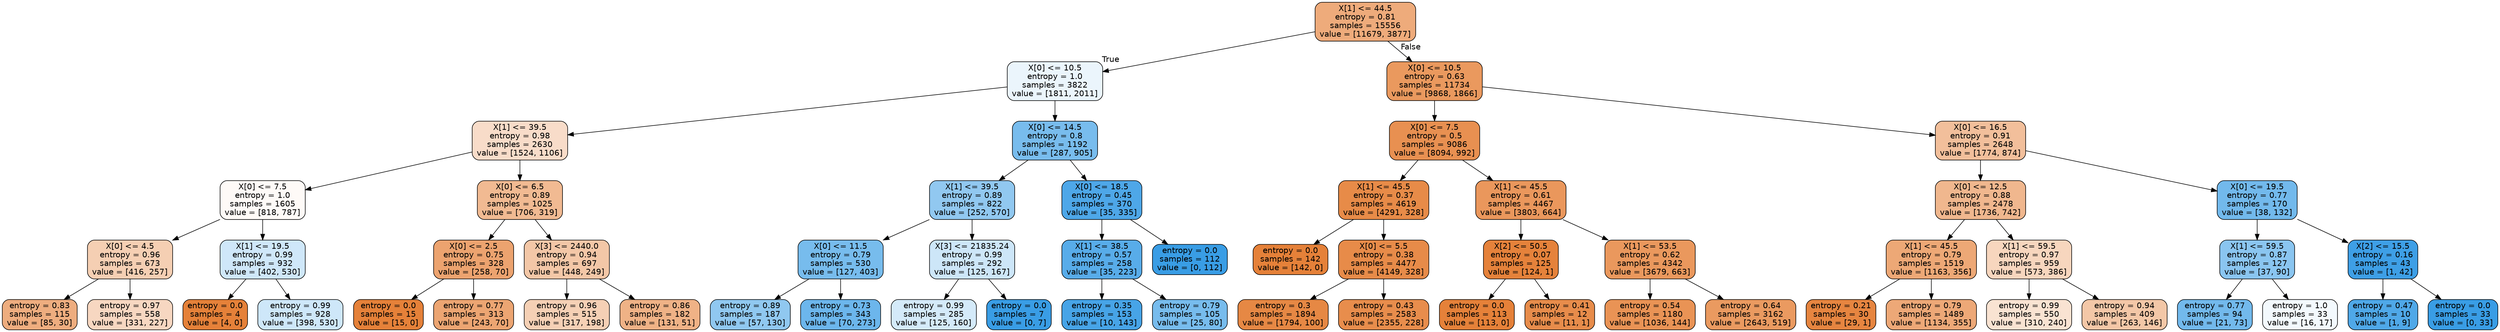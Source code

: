 digraph Tree {
node [shape=box, style="filled, rounded", color="black", fontname=helvetica] ;
edge [fontname=helvetica] ;
0 [label="X[1] <= 44.5\nentropy = 0.81\nsamples = 15556\nvalue = [11679, 3877]", fillcolor="#eeab7b"] ;
1 [label="X[0] <= 10.5\nentropy = 1.0\nsamples = 3822\nvalue = [1811, 2011]", fillcolor="#ebf5fc"] ;
0 -> 1 [labeldistance=2.5, labelangle=45, headlabel="True"] ;
2 [label="X[1] <= 39.5\nentropy = 0.98\nsamples = 2630\nvalue = [1524, 1106]", fillcolor="#f8dcc9"] ;
1 -> 2 ;
3 [label="X[0] <= 7.5\nentropy = 1.0\nsamples = 1605\nvalue = [818, 787]", fillcolor="#fefaf7"] ;
2 -> 3 ;
4 [label="X[0] <= 4.5\nentropy = 0.96\nsamples = 673\nvalue = [416, 257]", fillcolor="#f5cfb3"] ;
3 -> 4 ;
5 [label="entropy = 0.83\nsamples = 115\nvalue = [85, 30]", fillcolor="#eead7f"] ;
4 -> 5 ;
6 [label="entropy = 0.97\nsamples = 558\nvalue = [331, 227]", fillcolor="#f7d7c1"] ;
4 -> 6 ;
7 [label="X[1] <= 19.5\nentropy = 0.99\nsamples = 932\nvalue = [402, 530]", fillcolor="#cfe7f9"] ;
3 -> 7 ;
8 [label="entropy = 0.0\nsamples = 4\nvalue = [4, 0]", fillcolor="#e58139"] ;
7 -> 8 ;
9 [label="entropy = 0.99\nsamples = 928\nvalue = [398, 530]", fillcolor="#cee7f9"] ;
7 -> 9 ;
10 [label="X[0] <= 6.5\nentropy = 0.89\nsamples = 1025\nvalue = [706, 319]", fillcolor="#f1ba92"] ;
2 -> 10 ;
11 [label="X[0] <= 2.5\nentropy = 0.75\nsamples = 328\nvalue = [258, 70]", fillcolor="#eca36f"] ;
10 -> 11 ;
12 [label="entropy = 0.0\nsamples = 15\nvalue = [15, 0]", fillcolor="#e58139"] ;
11 -> 12 ;
13 [label="entropy = 0.77\nsamples = 313\nvalue = [243, 70]", fillcolor="#eca572"] ;
11 -> 13 ;
14 [label="X[3] <= 2440.0\nentropy = 0.94\nsamples = 697\nvalue = [448, 249]", fillcolor="#f3c7a7"] ;
10 -> 14 ;
15 [label="entropy = 0.96\nsamples = 515\nvalue = [317, 198]", fillcolor="#f5d0b5"] ;
14 -> 15 ;
16 [label="entropy = 0.86\nsamples = 182\nvalue = [131, 51]", fillcolor="#efb286"] ;
14 -> 16 ;
17 [label="X[0] <= 14.5\nentropy = 0.8\nsamples = 1192\nvalue = [287, 905]", fillcolor="#78bced"] ;
1 -> 17 ;
18 [label="X[1] <= 39.5\nentropy = 0.89\nsamples = 822\nvalue = [252, 570]", fillcolor="#91c8f0"] ;
17 -> 18 ;
19 [label="X[0] <= 11.5\nentropy = 0.79\nsamples = 530\nvalue = [127, 403]", fillcolor="#77bced"] ;
18 -> 19 ;
20 [label="entropy = 0.89\nsamples = 187\nvalue = [57, 130]", fillcolor="#90c8f0"] ;
19 -> 20 ;
21 [label="entropy = 0.73\nsamples = 343\nvalue = [70, 273]", fillcolor="#6cb6ec"] ;
19 -> 21 ;
22 [label="X[3] <= 21835.24\nentropy = 0.99\nsamples = 292\nvalue = [125, 167]", fillcolor="#cde6f8"] ;
18 -> 22 ;
23 [label="entropy = 0.99\nsamples = 285\nvalue = [125, 160]", fillcolor="#d4eaf9"] ;
22 -> 23 ;
24 [label="entropy = 0.0\nsamples = 7\nvalue = [0, 7]", fillcolor="#399de5"] ;
22 -> 24 ;
25 [label="X[0] <= 18.5\nentropy = 0.45\nsamples = 370\nvalue = [35, 335]", fillcolor="#4ea7e8"] ;
17 -> 25 ;
26 [label="X[1] <= 38.5\nentropy = 0.57\nsamples = 258\nvalue = [35, 223]", fillcolor="#58ace9"] ;
25 -> 26 ;
27 [label="entropy = 0.35\nsamples = 153\nvalue = [10, 143]", fillcolor="#47a4e7"] ;
26 -> 27 ;
28 [label="entropy = 0.79\nsamples = 105\nvalue = [25, 80]", fillcolor="#77bced"] ;
26 -> 28 ;
29 [label="entropy = 0.0\nsamples = 112\nvalue = [0, 112]", fillcolor="#399de5"] ;
25 -> 29 ;
30 [label="X[0] <= 10.5\nentropy = 0.63\nsamples = 11734\nvalue = [9868, 1866]", fillcolor="#ea995e"] ;
0 -> 30 [labeldistance=2.5, labelangle=-45, headlabel="False"] ;
31 [label="X[0] <= 7.5\nentropy = 0.5\nsamples = 9086\nvalue = [8094, 992]", fillcolor="#e89051"] ;
30 -> 31 ;
32 [label="X[1] <= 45.5\nentropy = 0.37\nsamples = 4619\nvalue = [4291, 328]", fillcolor="#e78b48"] ;
31 -> 32 ;
33 [label="entropy = 0.0\nsamples = 142\nvalue = [142, 0]", fillcolor="#e58139"] ;
32 -> 33 ;
34 [label="X[0] <= 5.5\nentropy = 0.38\nsamples = 4477\nvalue = [4149, 328]", fillcolor="#e78b49"] ;
32 -> 34 ;
35 [label="entropy = 0.3\nsamples = 1894\nvalue = [1794, 100]", fillcolor="#e68844"] ;
34 -> 35 ;
36 [label="entropy = 0.43\nsamples = 2583\nvalue = [2355, 228]", fillcolor="#e88d4c"] ;
34 -> 36 ;
37 [label="X[1] <= 45.5\nentropy = 0.61\nsamples = 4467\nvalue = [3803, 664]", fillcolor="#ea975c"] ;
31 -> 37 ;
38 [label="X[2] <= 50.5\nentropy = 0.07\nsamples = 125\nvalue = [124, 1]", fillcolor="#e5823b"] ;
37 -> 38 ;
39 [label="entropy = 0.0\nsamples = 113\nvalue = [113, 0]", fillcolor="#e58139"] ;
38 -> 39 ;
40 [label="entropy = 0.41\nsamples = 12\nvalue = [11, 1]", fillcolor="#e78c4b"] ;
38 -> 40 ;
41 [label="X[1] <= 53.5\nentropy = 0.62\nsamples = 4342\nvalue = [3679, 663]", fillcolor="#ea985d"] ;
37 -> 41 ;
42 [label="entropy = 0.54\nsamples = 1180\nvalue = [1036, 144]", fillcolor="#e99355"] ;
41 -> 42 ;
43 [label="entropy = 0.64\nsamples = 3162\nvalue = [2643, 519]", fillcolor="#ea9a60"] ;
41 -> 43 ;
44 [label="X[0] <= 16.5\nentropy = 0.91\nsamples = 2648\nvalue = [1774, 874]", fillcolor="#f2bf9b"] ;
30 -> 44 ;
45 [label="X[0] <= 12.5\nentropy = 0.88\nsamples = 2478\nvalue = [1736, 742]", fillcolor="#f0b78e"] ;
44 -> 45 ;
46 [label="X[1] <= 45.5\nentropy = 0.79\nsamples = 1519\nvalue = [1163, 356]", fillcolor="#eda876"] ;
45 -> 46 ;
47 [label="entropy = 0.21\nsamples = 30\nvalue = [29, 1]", fillcolor="#e68540"] ;
46 -> 47 ;
48 [label="entropy = 0.79\nsamples = 1489\nvalue = [1134, 355]", fillcolor="#eda877"] ;
46 -> 48 ;
49 [label="X[1] <= 59.5\nentropy = 0.97\nsamples = 959\nvalue = [573, 386]", fillcolor="#f7d6be"] ;
45 -> 49 ;
50 [label="entropy = 0.99\nsamples = 550\nvalue = [310, 240]", fillcolor="#f9e3d2"] ;
49 -> 50 ;
51 [label="entropy = 0.94\nsamples = 409\nvalue = [263, 146]", fillcolor="#f3c7a7"] ;
49 -> 51 ;
52 [label="X[0] <= 19.5\nentropy = 0.77\nsamples = 170\nvalue = [38, 132]", fillcolor="#72b9ec"] ;
44 -> 52 ;
53 [label="X[1] <= 59.5\nentropy = 0.87\nsamples = 127\nvalue = [37, 90]", fillcolor="#8ac5f0"] ;
52 -> 53 ;
54 [label="entropy = 0.77\nsamples = 94\nvalue = [21, 73]", fillcolor="#72b9ec"] ;
53 -> 54 ;
55 [label="entropy = 1.0\nsamples = 33\nvalue = [16, 17]", fillcolor="#f3f9fd"] ;
53 -> 55 ;
56 [label="X[2] <= 15.5\nentropy = 0.16\nsamples = 43\nvalue = [1, 42]", fillcolor="#3e9fe6"] ;
52 -> 56 ;
57 [label="entropy = 0.47\nsamples = 10\nvalue = [1, 9]", fillcolor="#4fa8e8"] ;
56 -> 57 ;
58 [label="entropy = 0.0\nsamples = 33\nvalue = [0, 33]", fillcolor="#399de5"] ;
56 -> 58 ;
}